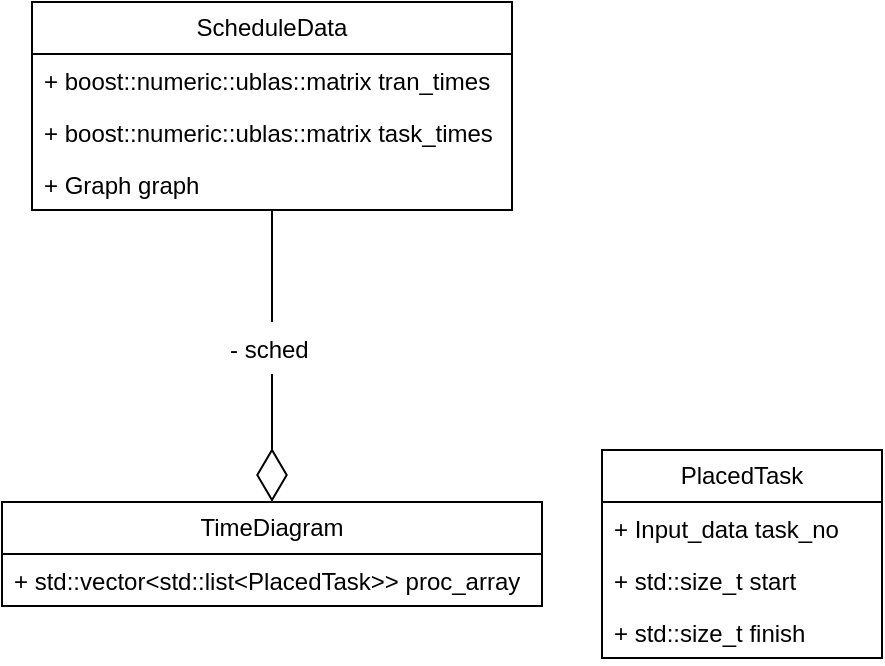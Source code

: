 <mxfile version="21.1.1" type="device">
  <diagram name="Page-1" id="929967ad-93f9-6ef4-fab6-5d389245f69c">
    <mxGraphModel dx="1434" dy="756" grid="1" gridSize="10" guides="1" tooltips="1" connect="1" arrows="1" fold="1" page="1" pageScale="1.5" pageWidth="1169" pageHeight="826" background="none" math="0" shadow="0">
      <root>
        <mxCell id="0" style=";html=1;" />
        <mxCell id="1" style=";html=1;" parent="0" />
        <mxCell id="iicCTxZNebuaf1JtXJAU-5" value="ScheduleData" style="swimlane;fontStyle=0;childLayout=stackLayout;horizontal=1;startSize=26;fillColor=none;horizontalStack=0;resizeParent=1;resizeParentMax=0;resizeLast=0;collapsible=1;marginBottom=0;whiteSpace=wrap;html=1;" parent="1" vertex="1">
          <mxGeometry x="415" y="420" width="240" height="104" as="geometry" />
        </mxCell>
        <mxCell id="iicCTxZNebuaf1JtXJAU-2" value="+ boost::numeric::ublas::matrix tran_times" style="text;strokeColor=none;fillColor=none;align=left;verticalAlign=top;spacingLeft=4;spacingRight=4;overflow=hidden;rotatable=0;points=[[0,0.5],[1,0.5]];portConstraint=eastwest;whiteSpace=wrap;html=1;" parent="iicCTxZNebuaf1JtXJAU-5" vertex="1">
          <mxGeometry y="26" width="240" height="26" as="geometry" />
        </mxCell>
        <mxCell id="iicCTxZNebuaf1JtXJAU-3" value="+ boost::numeric::ublas::matrix task_times" style="text;strokeColor=none;fillColor=none;align=left;verticalAlign=top;spacingLeft=4;spacingRight=4;overflow=hidden;rotatable=0;points=[[0,0.5],[1,0.5]];portConstraint=eastwest;whiteSpace=wrap;html=1;" parent="iicCTxZNebuaf1JtXJAU-5" vertex="1">
          <mxGeometry y="52" width="240" height="26" as="geometry" />
        </mxCell>
        <mxCell id="_5g6gyySMNxpSKYd0l0o-1" value="+ Graph graph" style="text;strokeColor=none;fillColor=none;align=left;verticalAlign=top;spacingLeft=4;spacingRight=4;overflow=hidden;rotatable=0;points=[[0,0.5],[1,0.5]];portConstraint=eastwest;whiteSpace=wrap;html=1;" parent="iicCTxZNebuaf1JtXJAU-5" vertex="1">
          <mxGeometry y="78" width="240" height="26" as="geometry" />
        </mxCell>
        <mxCell id="iicCTxZNebuaf1JtXJAU-12" value="&lt;div&gt;TimeDiagram&lt;/div&gt;" style="swimlane;fontStyle=0;childLayout=stackLayout;horizontal=1;startSize=26;fillColor=none;horizontalStack=0;resizeParent=1;resizeParentMax=0;resizeLast=0;collapsible=1;marginBottom=0;whiteSpace=wrap;html=1;" parent="1" vertex="1">
          <mxGeometry x="400" y="670" width="270" height="52" as="geometry" />
        </mxCell>
        <mxCell id="iicCTxZNebuaf1JtXJAU-13" value="+ std::vector&amp;lt;std::list&amp;lt;PlacedTask&amp;gt;&amp;gt; proc_array" style="text;strokeColor=none;fillColor=none;align=left;verticalAlign=top;spacingLeft=4;spacingRight=4;overflow=hidden;rotatable=0;points=[[0,0.5],[1,0.5]];portConstraint=eastwest;whiteSpace=wrap;html=1;" parent="iicCTxZNebuaf1JtXJAU-12" vertex="1">
          <mxGeometry y="26" width="270" height="26" as="geometry" />
        </mxCell>
        <mxCell id="iicCTxZNebuaf1JtXJAU-16" value="" style="endArrow=diamondThin;endFill=0;endSize=24;html=1;rounded=0;exitX=0.5;exitY=1;exitDx=0;exitDy=0;entryX=0.5;entryY=0;entryDx=0;entryDy=0;startArrow=none;" parent="1" source="iicCTxZNebuaf1JtXJAU-18" target="iicCTxZNebuaf1JtXJAU-12" edge="1">
          <mxGeometry width="160" relative="1" as="geometry">
            <mxPoint x="650" y="350" as="sourcePoint" />
            <mxPoint x="810" y="350" as="targetPoint" />
          </mxGeometry>
        </mxCell>
        <mxCell id="iicCTxZNebuaf1JtXJAU-17" value="" style="endArrow=none;endFill=0;endSize=24;html=1;rounded=0;exitX=0.5;exitY=1;exitDx=0;exitDy=0;entryX=0.5;entryY=0;entryDx=0;entryDy=0;" parent="1" source="iicCTxZNebuaf1JtXJAU-5" target="iicCTxZNebuaf1JtXJAU-18" edge="1">
          <mxGeometry width="160" relative="1" as="geometry">
            <mxPoint x="535" y="492" as="sourcePoint" />
            <mxPoint x="535" y="580" as="targetPoint" />
          </mxGeometry>
        </mxCell>
        <mxCell id="iicCTxZNebuaf1JtXJAU-18" value="&lt;div&gt;- sched&lt;/div&gt;&lt;div&gt;&lt;br&gt;&lt;/div&gt;" style="text;strokeColor=none;fillColor=none;align=left;verticalAlign=top;spacingLeft=4;spacingRight=4;overflow=hidden;rotatable=0;points=[[0,0.5],[1,0.5]];portConstraint=eastwest;whiteSpace=wrap;html=1;" parent="1" vertex="1">
          <mxGeometry x="507.5" y="580" width="55" height="26" as="geometry" />
        </mxCell>
        <mxCell id="iicCTxZNebuaf1JtXJAU-20" value="PlacedTask" style="swimlane;fontStyle=0;childLayout=stackLayout;horizontal=1;startSize=26;fillColor=none;horizontalStack=0;resizeParent=1;resizeParentMax=0;resizeLast=0;collapsible=1;marginBottom=0;whiteSpace=wrap;html=1;" parent="1" vertex="1">
          <mxGeometry x="700" y="644" width="140" height="104" as="geometry" />
        </mxCell>
        <mxCell id="iicCTxZNebuaf1JtXJAU-21" value="+ Input_data task_no" style="text;strokeColor=none;fillColor=none;align=left;verticalAlign=top;spacingLeft=4;spacingRight=4;overflow=hidden;rotatable=0;points=[[0,0.5],[1,0.5]];portConstraint=eastwest;whiteSpace=wrap;html=1;" parent="iicCTxZNebuaf1JtXJAU-20" vertex="1">
          <mxGeometry y="26" width="140" height="26" as="geometry" />
        </mxCell>
        <mxCell id="iicCTxZNebuaf1JtXJAU-22" value="+ std::size_t start" style="text;strokeColor=none;fillColor=none;align=left;verticalAlign=top;spacingLeft=4;spacingRight=4;overflow=hidden;rotatable=0;points=[[0,0.5],[1,0.5]];portConstraint=eastwest;whiteSpace=wrap;html=1;" parent="iicCTxZNebuaf1JtXJAU-20" vertex="1">
          <mxGeometry y="52" width="140" height="26" as="geometry" />
        </mxCell>
        <mxCell id="iicCTxZNebuaf1JtXJAU-23" value="+ std::size_t finish" style="text;strokeColor=none;fillColor=none;align=left;verticalAlign=top;spacingLeft=4;spacingRight=4;overflow=hidden;rotatable=0;points=[[0,0.5],[1,0.5]];portConstraint=eastwest;whiteSpace=wrap;html=1;" parent="iicCTxZNebuaf1JtXJAU-20" vertex="1">
          <mxGeometry y="78" width="140" height="26" as="geometry" />
        </mxCell>
      </root>
    </mxGraphModel>
  </diagram>
</mxfile>

